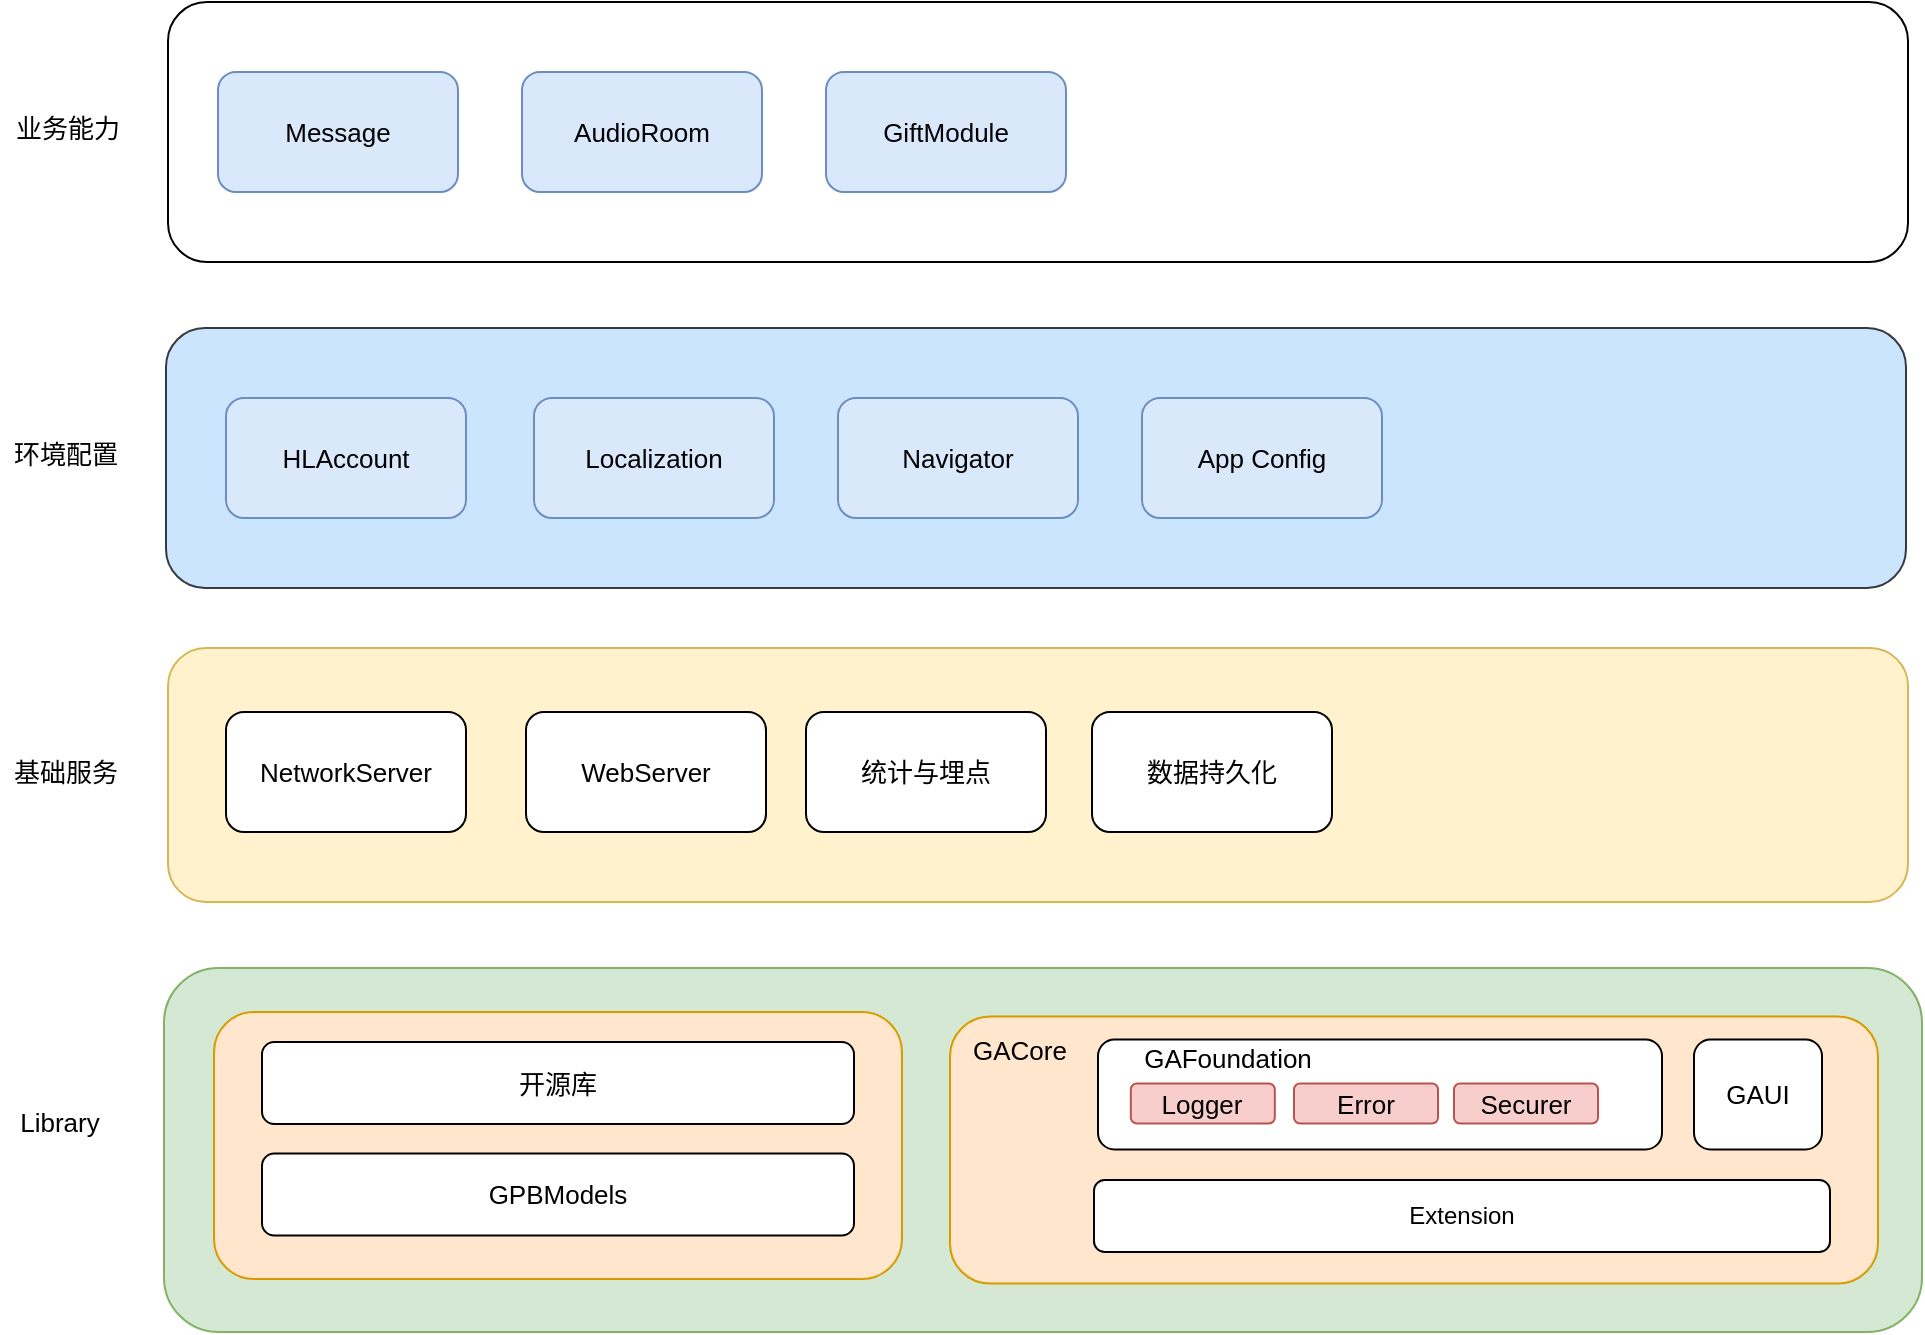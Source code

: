 <mxfile version="16.1.0" type="github">
  <diagram name="Page-1" id="7a6c530e-6e37-e111-ec74-82921da8cc10">
    <mxGraphModel dx="1415" dy="769" grid="1" gridSize="8" guides="1" tooltips="1" connect="1" arrows="1" fold="1" page="1" pageScale="1.5" pageWidth="1169" pageHeight="826" background="#FFFFFF" math="0" shadow="0">
      <root>
        <mxCell id="0" style=";html=1;" />
        <mxCell id="1" style=";html=1;" parent="0" />
        <mxCell id="K_LD3TBMWtCk_dUfeqcV-1" value="l" style="rounded=1;whiteSpace=wrap;html=1;fillColor=#d5e8d4;strokeColor=#82b366;" parent="1" vertex="1">
          <mxGeometry x="359" y="992" width="879" height="182" as="geometry" />
        </mxCell>
        <mxCell id="K_LD3TBMWtCk_dUfeqcV-34" value="" style="rounded=1;whiteSpace=wrap;html=1;fontSize=13;strokeColor=default;" parent="1" vertex="1">
          <mxGeometry x="890" y="864" width="120" height="60" as="geometry" />
        </mxCell>
        <mxCell id="K_LD3TBMWtCk_dUfeqcV-35" value="" style="rounded=1;whiteSpace=wrap;html=1;fillColor=#fff2cc;strokeColor=#d6b656;" parent="1" vertex="1">
          <mxGeometry x="361" y="832" width="870" height="127" as="geometry" />
        </mxCell>
        <mxCell id="K_LD3TBMWtCk_dUfeqcV-36" value="NetworkServer" style="rounded=1;whiteSpace=wrap;html=1;fontSize=13;strokeColor=default;" parent="1" vertex="1">
          <mxGeometry x="390" y="864" width="120" height="60" as="geometry" />
        </mxCell>
        <mxCell id="K_LD3TBMWtCk_dUfeqcV-39" value="WebServer" style="rounded=1;whiteSpace=wrap;html=1;fontSize=13;strokeColor=default;" parent="1" vertex="1">
          <mxGeometry x="540" y="864" width="120" height="60" as="geometry" />
        </mxCell>
        <mxCell id="K_LD3TBMWtCk_dUfeqcV-40" value="统计与埋点" style="rounded=1;whiteSpace=wrap;html=1;fontSize=13;strokeColor=default;" parent="1" vertex="1">
          <mxGeometry x="680" y="864" width="120" height="60" as="geometry" />
        </mxCell>
        <mxCell id="K_LD3TBMWtCk_dUfeqcV-41" value="数据持久化" style="rounded=1;whiteSpace=wrap;html=1;fontSize=13;strokeColor=default;" parent="1" vertex="1">
          <mxGeometry x="823" y="864" width="120" height="60" as="geometry" />
        </mxCell>
        <mxCell id="K_LD3TBMWtCk_dUfeqcV-42" value="基础服务" style="text;html=1;strokeColor=none;fillColor=none;align=center;verticalAlign=middle;whiteSpace=wrap;rounded=0;fontSize=13;" parent="1" vertex="1">
          <mxGeometry x="280" y="879" width="60" height="30" as="geometry" />
        </mxCell>
        <mxCell id="K_LD3TBMWtCk_dUfeqcV-43" value="" style="rounded=1;whiteSpace=wrap;html=1;fillColor=#cce5ff;strokeColor=#36393d;" parent="1" vertex="1">
          <mxGeometry x="360" y="672" width="870" height="130" as="geometry" />
        </mxCell>
        <mxCell id="K_LD3TBMWtCk_dUfeqcV-44" value="环境配置" style="text;html=1;strokeColor=none;fillColor=none;align=center;verticalAlign=middle;whiteSpace=wrap;rounded=0;fontSize=13;" parent="1" vertex="1">
          <mxGeometry x="280" y="720" width="60" height="30" as="geometry" />
        </mxCell>
        <mxCell id="K_LD3TBMWtCk_dUfeqcV-45" value="HLAccount" style="rounded=1;whiteSpace=wrap;html=1;fontSize=13;strokeColor=#6c8ebf;fillColor=#dae8fc;" parent="1" vertex="1">
          <mxGeometry x="390" y="707" width="120" height="60" as="geometry" />
        </mxCell>
        <mxCell id="K_LD3TBMWtCk_dUfeqcV-47" value="Localization" style="rounded=1;whiteSpace=wrap;html=1;fontSize=13;strokeColor=#6c8ebf;fillColor=#dae8fc;" parent="1" vertex="1">
          <mxGeometry x="544" y="707" width="120" height="60" as="geometry" />
        </mxCell>
        <mxCell id="K_LD3TBMWtCk_dUfeqcV-48" value="Navigator" style="rounded=1;whiteSpace=wrap;html=1;fontSize=13;strokeColor=#6c8ebf;fillColor=#dae8fc;" parent="1" vertex="1">
          <mxGeometry x="696" y="707" width="120" height="60" as="geometry" />
        </mxCell>
        <mxCell id="K_LD3TBMWtCk_dUfeqcV-49" value="App Config" style="rounded=1;whiteSpace=wrap;html=1;fontSize=13;strokeColor=#6c8ebf;fillColor=#dae8fc;" parent="1" vertex="1">
          <mxGeometry x="848" y="707" width="120" height="60" as="geometry" />
        </mxCell>
        <mxCell id="Ix5k6d0BuqMqthUMCjz2-28" value="" style="rounded=1;whiteSpace=wrap;html=1;" vertex="1" parent="1">
          <mxGeometry x="361" y="509" width="870" height="130" as="geometry" />
        </mxCell>
        <mxCell id="Ix5k6d0BuqMqthUMCjz2-29" value="业务能力" style="text;html=1;strokeColor=none;fillColor=none;align=center;verticalAlign=middle;whiteSpace=wrap;rounded=0;fontSize=13;" vertex="1" parent="1">
          <mxGeometry x="281" y="557" width="60" height="30" as="geometry" />
        </mxCell>
        <mxCell id="Ix5k6d0BuqMqthUMCjz2-31" value="Message" style="rounded=1;whiteSpace=wrap;html=1;fontSize=13;strokeColor=#6c8ebf;fillColor=#dae8fc;" vertex="1" parent="1">
          <mxGeometry x="386" y="544" width="120" height="60" as="geometry" />
        </mxCell>
        <mxCell id="Ix5k6d0BuqMqthUMCjz2-32" value="AudioRoom" style="rounded=1;whiteSpace=wrap;html=1;fontSize=13;strokeColor=#6c8ebf;fillColor=#dae8fc;" vertex="1" parent="1">
          <mxGeometry x="538" y="544" width="120" height="60" as="geometry" />
        </mxCell>
        <mxCell id="Ix5k6d0BuqMqthUMCjz2-33" value="GiftModule" style="rounded=1;whiteSpace=wrap;html=1;fontSize=13;strokeColor=#6c8ebf;fillColor=#dae8fc;" vertex="1" parent="1">
          <mxGeometry x="690" y="544" width="120" height="60" as="geometry" />
        </mxCell>
        <mxCell id="Ix5k6d0BuqMqthUMCjz2-43" value="" style="group" vertex="1" connectable="0" parent="1">
          <mxGeometry x="752" y="1016.25" width="464" height="133.5" as="geometry" />
        </mxCell>
        <mxCell id="K_LD3TBMWtCk_dUfeqcV-15" value="" style="rounded=1;whiteSpace=wrap;html=1;fontSize=16;strokeColor=#d79b00;fillColor=#ffe6cc;" parent="Ix5k6d0BuqMqthUMCjz2-43" vertex="1">
          <mxGeometry width="464" height="133.5" as="geometry" />
        </mxCell>
        <mxCell id="K_LD3TBMWtCk_dUfeqcV-16" value="GACore" style="text;html=1;strokeColor=none;fillColor=none;align=center;verticalAlign=middle;whiteSpace=wrap;rounded=0;fontSize=13;" parent="Ix5k6d0BuqMqthUMCjz2-43" vertex="1">
          <mxGeometry x="5" y="1.5" width="60" height="30" as="geometry" />
        </mxCell>
        <mxCell id="K_LD3TBMWtCk_dUfeqcV-18" value="GAUI" style="rounded=1;whiteSpace=wrap;html=1;fontSize=13;strokeColor=default;" parent="Ix5k6d0BuqMqthUMCjz2-43" vertex="1">
          <mxGeometry x="372" y="11.5" width="64" height="55" as="geometry" />
        </mxCell>
        <mxCell id="EU10I_Jx_XXT4axmKY_v-11" value="Extension" style="rounded=1;whiteSpace=wrap;html=1;" parent="Ix5k6d0BuqMqthUMCjz2-43" vertex="1">
          <mxGeometry x="72" y="81.75" width="368" height="36" as="geometry" />
        </mxCell>
        <mxCell id="Ix5k6d0BuqMqthUMCjz2-42" value="" style="group" vertex="1" connectable="0" parent="Ix5k6d0BuqMqthUMCjz2-43">
          <mxGeometry x="74" y="6.5" width="282" height="55" as="geometry" />
        </mxCell>
        <mxCell id="K_LD3TBMWtCk_dUfeqcV-17" value="" style="rounded=1;whiteSpace=wrap;html=1;fontSize=13;" parent="Ix5k6d0BuqMqthUMCjz2-42" vertex="1">
          <mxGeometry y="5" width="282" height="55" as="geometry" />
        </mxCell>
        <mxCell id="K_LD3TBMWtCk_dUfeqcV-22" value="GAFoundation" style="text;html=1;strokeColor=none;fillColor=none;align=center;verticalAlign=middle;whiteSpace=wrap;rounded=0;fontSize=13;" parent="Ix5k6d0BuqMqthUMCjz2-42" vertex="1">
          <mxGeometry x="-12" y="6" width="154.256" height="16" as="geometry" />
        </mxCell>
        <mxCell id="K_LD3TBMWtCk_dUfeqcV-24" value="Error" style="rounded=1;whiteSpace=wrap;html=1;fontSize=13;strokeColor=#b85450;fillColor=#f8cecc;" parent="Ix5k6d0BuqMqthUMCjz2-42" vertex="1">
          <mxGeometry x="98" y="27" width="72" height="20" as="geometry" />
        </mxCell>
        <mxCell id="K_LD3TBMWtCk_dUfeqcV-25" value="Logger" style="rounded=1;whiteSpace=wrap;html=1;fontSize=13;strokeColor=#b85450;fillColor=#f8cecc;" parent="Ix5k6d0BuqMqthUMCjz2-42" vertex="1">
          <mxGeometry x="16.41" y="27" width="72" height="20" as="geometry" />
        </mxCell>
        <mxCell id="K_LD3TBMWtCk_dUfeqcV-26" value="Securer" style="rounded=1;whiteSpace=wrap;html=1;fontSize=13;strokeColor=#b85450;fillColor=#f8cecc;" parent="Ix5k6d0BuqMqthUMCjz2-42" vertex="1">
          <mxGeometry x="178" y="27" width="72" height="20" as="geometry" />
        </mxCell>
        <mxCell id="Ix5k6d0BuqMqthUMCjz2-44" value="" style="group" vertex="1" connectable="0" parent="1">
          <mxGeometry x="384" y="1014" width="344" height="133.5" as="geometry" />
        </mxCell>
        <mxCell id="Ix5k6d0BuqMqthUMCjz2-38" value="" style="rounded=1;whiteSpace=wrap;html=1;fontSize=16;strokeColor=#d79b00;fillColor=#ffe6cc;" vertex="1" parent="Ix5k6d0BuqMqthUMCjz2-44">
          <mxGeometry width="344" height="133.5" as="geometry" />
        </mxCell>
        <mxCell id="EU10I_Jx_XXT4axmKY_v-6" value="开源库" style="rounded=1;whiteSpace=wrap;html=1;fontSize=13;strokeColor=default;" parent="Ix5k6d0BuqMqthUMCjz2-44" vertex="1">
          <mxGeometry x="24" y="15" width="296" height="41" as="geometry" />
        </mxCell>
        <mxCell id="Ix5k6d0BuqMqthUMCjz2-41" value="GPBModels" style="rounded=1;whiteSpace=wrap;html=1;fontSize=13;strokeColor=default;" vertex="1" parent="Ix5k6d0BuqMqthUMCjz2-44">
          <mxGeometry x="24" y="70.75" width="296" height="41" as="geometry" />
        </mxCell>
        <mxCell id="Ix5k6d0BuqMqthUMCjz2-45" value="Library" style="text;html=1;strokeColor=none;fillColor=none;align=center;verticalAlign=middle;whiteSpace=wrap;rounded=0;fontSize=13;" vertex="1" parent="1">
          <mxGeometry x="277" y="1054" width="60" height="30" as="geometry" />
        </mxCell>
      </root>
    </mxGraphModel>
  </diagram>
</mxfile>
